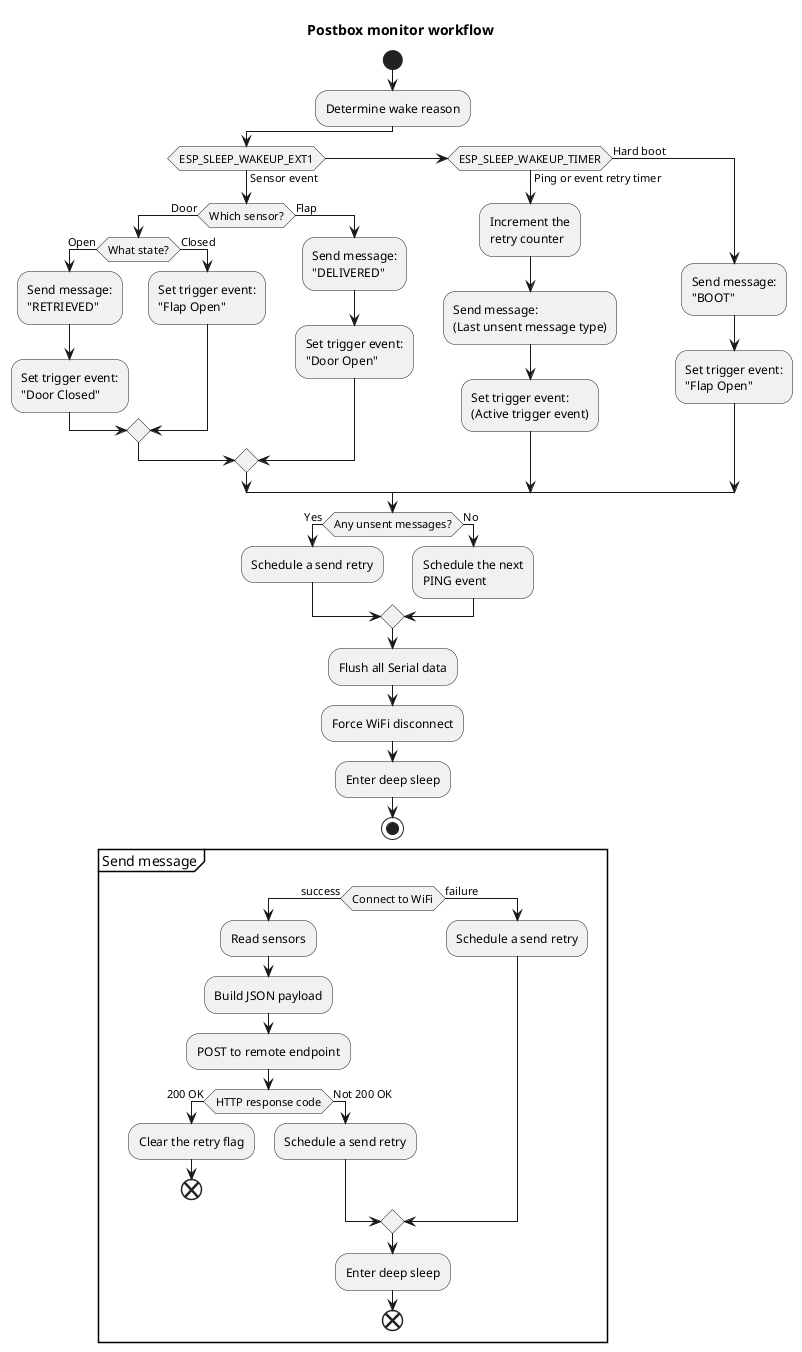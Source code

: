 @startuml

title Postbox monitor workflow



start

:Determine wake reason;

if (ESP_SLEEP_WAKEUP_EXT1) then (Sensor event)
  if (Which sensor?) then (Door)
    if (What state?) then (Open)
      :Send message:\n"RETRIEVED";
      :Set trigger event:\n"Door Closed";
    else (Closed)
      :Set trigger event:\n"Flap Open";
    endif
  else (Flap)
    :Send message:\n"DELIVERED";
    :Set trigger event:\n"Door Open";
  endif
elseif (ESP_SLEEP_WAKEUP_TIMER) then (Ping or event retry timer)
  :Increment the\nretry counter;
  :Send message:\n(Last unsent message type);
  :Set trigger event:\n(Active trigger event);
else (Hard boot)
  :Send message:\n"BOOT";
  :Set trigger event:\n"Flap Open";
endif

if (Any unsent messages?) then (Yes)
  :Schedule a send retry;
else (No)
  :Schedule the next\nPING event;
endif

:Flush all Serial data;
:Force WiFi disconnect;
:Enter deep sleep;
stop


partition "Send message" {
    if (Connect to WiFi) then (success)
        :Read sensors;
        :Build JSON payload;
        :POST to remote endpoint;
        if (HTTP response code) then (200 OK)
          :Clear the retry flag;
          end
        else (Not 200 OK)
          :Schedule a send retry;
        endif
    else (failure)
        :Schedule a send retry;
    endif

    :Enter deep sleep;
    end
}
@enduml